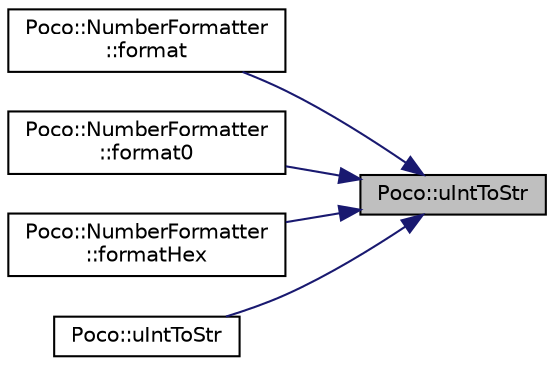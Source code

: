digraph "Poco::uIntToStr"
{
 // LATEX_PDF_SIZE
  edge [fontname="Helvetica",fontsize="10",labelfontname="Helvetica",labelfontsize="10"];
  node [fontname="Helvetica",fontsize="10",shape=record];
  rankdir="RL";
  Node1 [label="Poco::uIntToStr",height=0.2,width=0.4,color="black", fillcolor="grey75", style="filled", fontcolor="black",tooltip=" "];
  Node1 -> Node2 [dir="back",color="midnightblue",fontsize="10",style="solid",fontname="Helvetica"];
  Node2 [label="Poco::NumberFormatter\l::format",height=0.2,width=0.4,color="black", fillcolor="white", style="filled",URL="$classPoco_1_1NumberFormatter.html#af9fcbc0fec8c5ab4c7038ea7e4ff7a67",tooltip=" "];
  Node1 -> Node3 [dir="back",color="midnightblue",fontsize="10",style="solid",fontname="Helvetica"];
  Node3 [label="Poco::NumberFormatter\l::format0",height=0.2,width=0.4,color="black", fillcolor="white", style="filled",URL="$classPoco_1_1NumberFormatter.html#a761f2aecb33c57288f434fa40c76ed45",tooltip=" "];
  Node1 -> Node4 [dir="back",color="midnightblue",fontsize="10",style="solid",fontname="Helvetica"];
  Node4 [label="Poco::NumberFormatter\l::formatHex",height=0.2,width=0.4,color="black", fillcolor="white", style="filled",URL="$classPoco_1_1NumberFormatter.html#ace25118b91c2638637b5accf912263b0",tooltip=" "];
  Node1 -> Node5 [dir="back",color="midnightblue",fontsize="10",style="solid",fontname="Helvetica"];
  Node5 [label="Poco::uIntToStr",height=0.2,width=0.4,color="black", fillcolor="white", style="filled",URL="$namespacePoco.html#a13b6e754599ffca8ef73567261ba3d3f",tooltip=" "];
}

